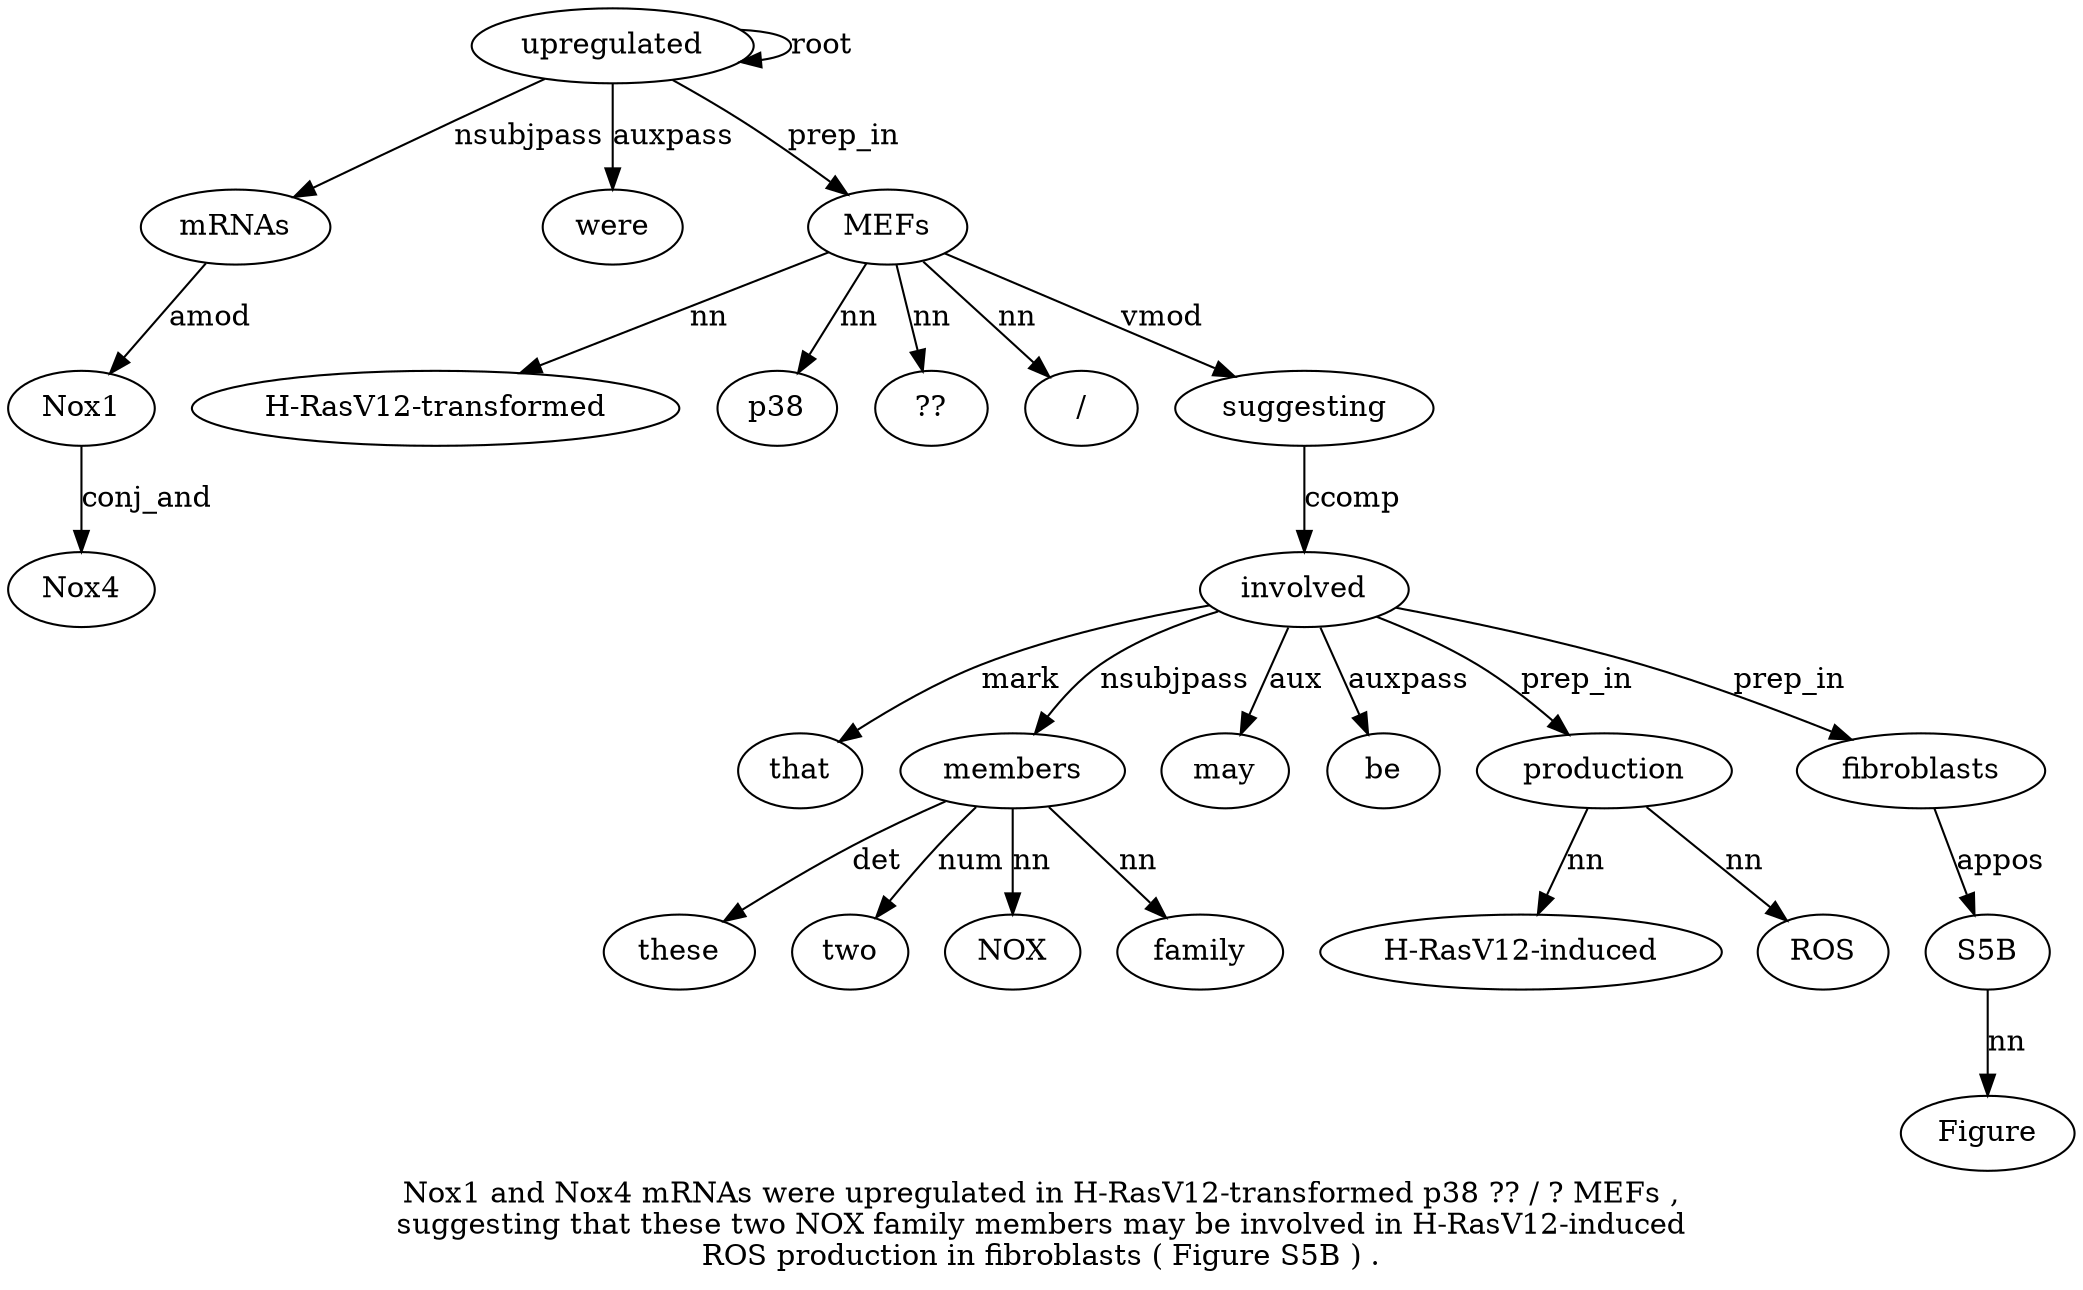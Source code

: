 digraph "Nox1 and Nox4 mRNAs were upregulated in H-RasV12-transformed p38 ?? / ? MEFs ,  suggesting that these two NOX family members may be involved in H-RasV12-induced ROS production in fibroblasts ( Figure S5B ) ." {
label="Nox1 and Nox4 mRNAs were upregulated in H-RasV12-transformed p38 ?? / ? MEFs ,
suggesting that these two NOX family members may be involved in H-RasV12-induced
ROS production in fibroblasts ( Figure S5B ) .";
mRNAs4 [style=filled, fillcolor=white, label=mRNAs];
Nox1 [style=filled, fillcolor=white, label=Nox1];
mRNAs4 -> Nox1  [label=amod];
Nox43 [style=filled, fillcolor=white, label=Nox4];
Nox1 -> Nox43  [label=conj_and];
upregulated6 [style=filled, fillcolor=white, label=upregulated];
upregulated6 -> mRNAs4  [label=nsubjpass];
were5 [style=filled, fillcolor=white, label=were];
upregulated6 -> were5  [label=auxpass];
upregulated6 -> upregulated6  [label=root];
MEFs13 [style=filled, fillcolor=white, label=MEFs];
"H-RasV12-transformed8" [style=filled, fillcolor=white, label="H-RasV12-transformed"];
MEFs13 -> "H-RasV12-transformed8"  [label=nn];
p389 [style=filled, fillcolor=white, label=p38];
MEFs13 -> p389  [label=nn];
"??10" [style=filled, fillcolor=white, label="??"];
MEFs13 -> "??10"  [label=nn];
"/11" [style=filled, fillcolor=white, label="/"];
MEFs13 -> "/11"  [label=nn];
upregulated6 -> MEFs13  [label=prep_in];
suggesting15 [style=filled, fillcolor=white, label=suggesting];
MEFs13 -> suggesting15  [label=vmod];
involved24 [style=filled, fillcolor=white, label=involved];
that16 [style=filled, fillcolor=white, label=that];
involved24 -> that16  [label=mark];
members21 [style=filled, fillcolor=white, label=members];
these17 [style=filled, fillcolor=white, label=these];
members21 -> these17  [label=det];
two18 [style=filled, fillcolor=white, label=two];
members21 -> two18  [label=num];
NOX19 [style=filled, fillcolor=white, label=NOX];
members21 -> NOX19  [label=nn];
family20 [style=filled, fillcolor=white, label=family];
members21 -> family20  [label=nn];
involved24 -> members21  [label=nsubjpass];
may22 [style=filled, fillcolor=white, label=may];
involved24 -> may22  [label=aux];
be23 [style=filled, fillcolor=white, label=be];
involved24 -> be23  [label=auxpass];
suggesting15 -> involved24  [label=ccomp];
production28 [style=filled, fillcolor=white, label=production];
"H-RasV12-induced6" [style=filled, fillcolor=white, label="H-RasV12-induced"];
production28 -> "H-RasV12-induced6"  [label=nn];
ROS27 [style=filled, fillcolor=white, label=ROS];
production28 -> ROS27  [label=nn];
involved24 -> production28  [label=prep_in];
fibroblasts30 [style=filled, fillcolor=white, label=fibroblasts];
involved24 -> fibroblasts30  [label=prep_in];
S5B33 [style=filled, fillcolor=white, label=S5B];
Figure32 [style=filled, fillcolor=white, label=Figure];
S5B33 -> Figure32  [label=nn];
fibroblasts30 -> S5B33  [label=appos];
}

